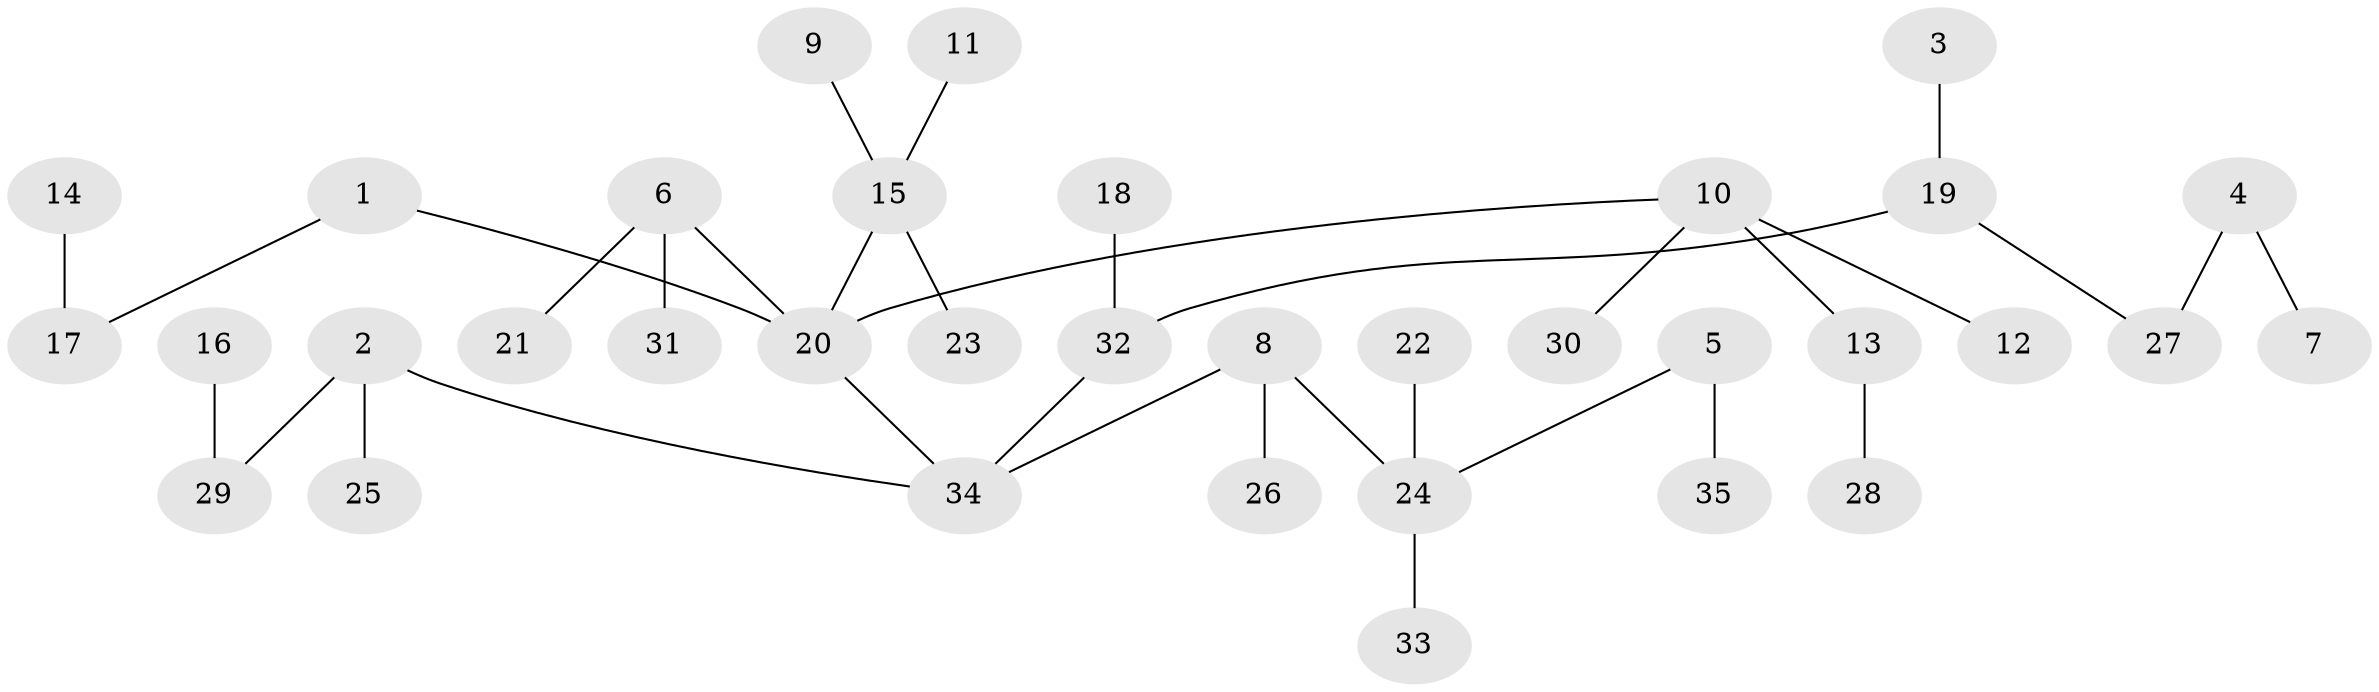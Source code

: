 // original degree distribution, {7: 0.014285714285714285, 6: 0.014285714285714285, 2: 0.2857142857142857, 5: 0.05714285714285714, 4: 0.04285714285714286, 3: 0.08571428571428572, 1: 0.5}
// Generated by graph-tools (version 1.1) at 2025/45/03/06/25 01:45:10]
// undirected, 35 vertices, 34 edges
graph export_dot {
graph [start="1"]
  node [color=gray90,style=filled];
  1;
  2;
  3;
  4;
  5;
  6;
  7;
  8;
  9;
  10;
  11;
  12;
  13;
  14;
  15;
  16;
  17;
  18;
  19;
  20;
  21;
  22;
  23;
  24;
  25;
  26;
  27;
  28;
  29;
  30;
  31;
  32;
  33;
  34;
  35;
  1 -- 17 [weight=1.0];
  1 -- 20 [weight=1.0];
  2 -- 25 [weight=1.0];
  2 -- 29 [weight=1.0];
  2 -- 34 [weight=1.0];
  3 -- 19 [weight=1.0];
  4 -- 7 [weight=1.0];
  4 -- 27 [weight=1.0];
  5 -- 24 [weight=1.0];
  5 -- 35 [weight=1.0];
  6 -- 20 [weight=1.0];
  6 -- 21 [weight=1.0];
  6 -- 31 [weight=1.0];
  8 -- 24 [weight=1.0];
  8 -- 26 [weight=1.0];
  8 -- 34 [weight=1.0];
  9 -- 15 [weight=1.0];
  10 -- 12 [weight=1.0];
  10 -- 13 [weight=1.0];
  10 -- 20 [weight=1.0];
  10 -- 30 [weight=1.0];
  11 -- 15 [weight=1.0];
  13 -- 28 [weight=1.0];
  14 -- 17 [weight=1.0];
  15 -- 20 [weight=1.0];
  15 -- 23 [weight=1.0];
  16 -- 29 [weight=1.0];
  18 -- 32 [weight=1.0];
  19 -- 27 [weight=1.0];
  19 -- 32 [weight=1.0];
  20 -- 34 [weight=1.0];
  22 -- 24 [weight=1.0];
  24 -- 33 [weight=1.0];
  32 -- 34 [weight=1.0];
}
